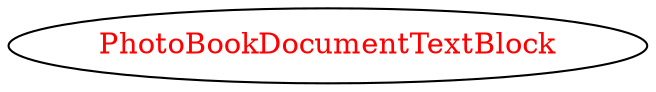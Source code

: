 digraph dependencyGraph {
 concentrate=true;
 ranksep="2.0";
 rankdir="LR"; 
 splines="ortho";
"PhotoBookDocumentTextBlock" [fontcolor="red"];
}